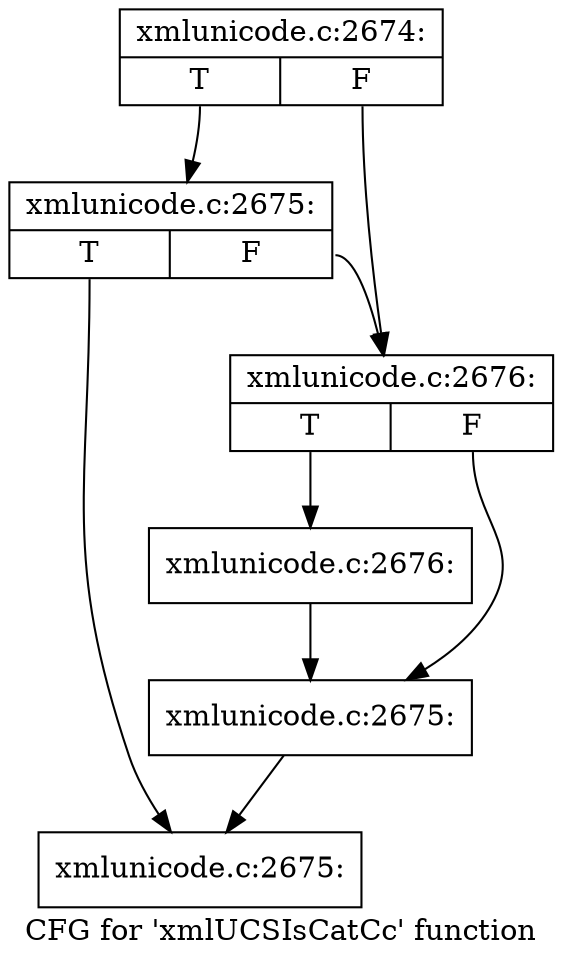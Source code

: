 digraph "CFG for 'xmlUCSIsCatCc' function" {
	label="CFG for 'xmlUCSIsCatCc' function";

	Node0x4eb1040 [shape=record,label="{xmlunicode.c:2674:|{<s0>T|<s1>F}}"];
	Node0x4eb1040:s0 -> Node0x4eaa1e0;
	Node0x4eb1040:s1 -> Node0x4eada50;
	Node0x4eaa1e0 [shape=record,label="{xmlunicode.c:2675:|{<s0>T|<s1>F}}"];
	Node0x4eaa1e0:s0 -> Node0x4ead8d0;
	Node0x4eaa1e0:s1 -> Node0x4eada50;
	Node0x4eada50 [shape=record,label="{xmlunicode.c:2676:|{<s0>T|<s1>F}}"];
	Node0x4eada50:s0 -> Node0x4eb1270;
	Node0x4eada50:s1 -> Node0x4eb1220;
	Node0x4eb1270 [shape=record,label="{xmlunicode.c:2676:}"];
	Node0x4eb1270 -> Node0x4eb1220;
	Node0x4eb1220 [shape=record,label="{xmlunicode.c:2675:}"];
	Node0x4eb1220 -> Node0x4ead8d0;
	Node0x4ead8d0 [shape=record,label="{xmlunicode.c:2675:}"];
}

